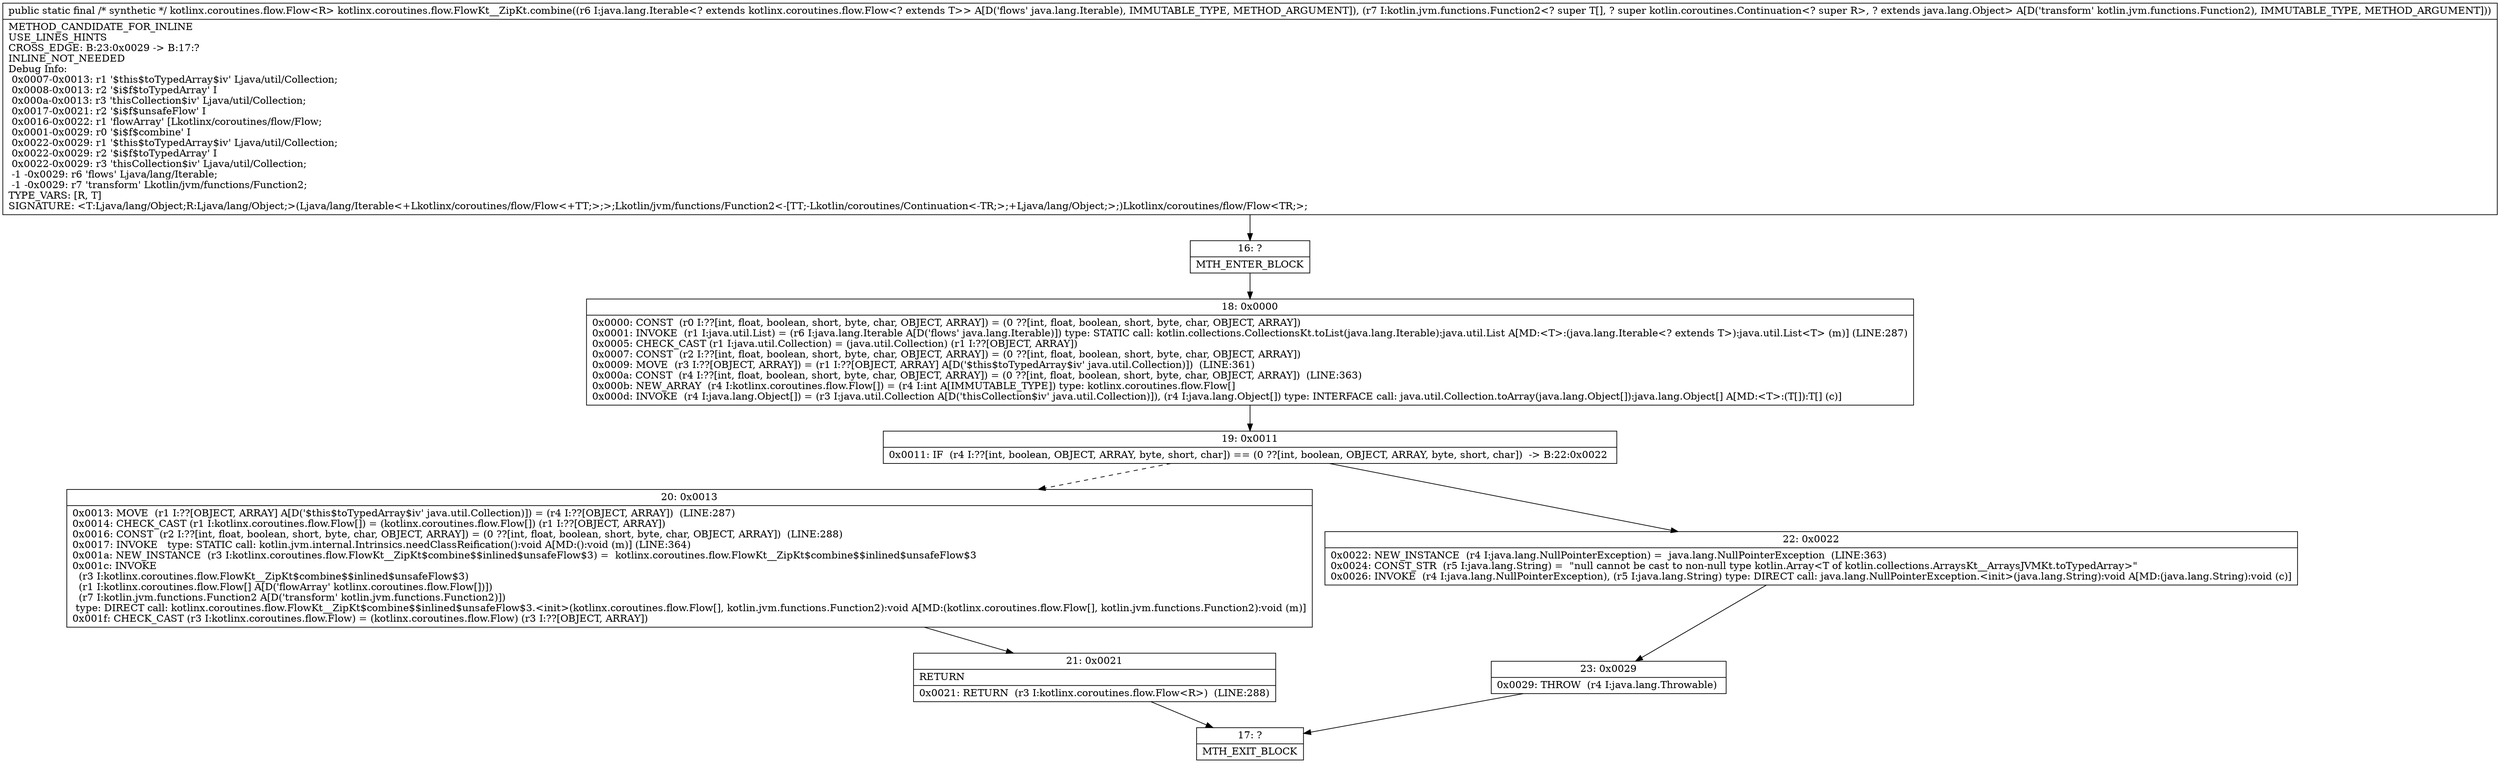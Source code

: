 digraph "CFG forkotlinx.coroutines.flow.FlowKt__ZipKt.combine(Ljava\/lang\/Iterable;Lkotlin\/jvm\/functions\/Function2;)Lkotlinx\/coroutines\/flow\/Flow;" {
Node_16 [shape=record,label="{16\:\ ?|MTH_ENTER_BLOCK\l}"];
Node_18 [shape=record,label="{18\:\ 0x0000|0x0000: CONST  (r0 I:??[int, float, boolean, short, byte, char, OBJECT, ARRAY]) = (0 ??[int, float, boolean, short, byte, char, OBJECT, ARRAY]) \l0x0001: INVOKE  (r1 I:java.util.List) = (r6 I:java.lang.Iterable A[D('flows' java.lang.Iterable)]) type: STATIC call: kotlin.collections.CollectionsKt.toList(java.lang.Iterable):java.util.List A[MD:\<T\>:(java.lang.Iterable\<? extends T\>):java.util.List\<T\> (m)] (LINE:287)\l0x0005: CHECK_CAST (r1 I:java.util.Collection) = (java.util.Collection) (r1 I:??[OBJECT, ARRAY]) \l0x0007: CONST  (r2 I:??[int, float, boolean, short, byte, char, OBJECT, ARRAY]) = (0 ??[int, float, boolean, short, byte, char, OBJECT, ARRAY]) \l0x0009: MOVE  (r3 I:??[OBJECT, ARRAY]) = (r1 I:??[OBJECT, ARRAY] A[D('$this$toTypedArray$iv' java.util.Collection)])  (LINE:361)\l0x000a: CONST  (r4 I:??[int, float, boolean, short, byte, char, OBJECT, ARRAY]) = (0 ??[int, float, boolean, short, byte, char, OBJECT, ARRAY])  (LINE:363)\l0x000b: NEW_ARRAY  (r4 I:kotlinx.coroutines.flow.Flow[]) = (r4 I:int A[IMMUTABLE_TYPE]) type: kotlinx.coroutines.flow.Flow[] \l0x000d: INVOKE  (r4 I:java.lang.Object[]) = (r3 I:java.util.Collection A[D('thisCollection$iv' java.util.Collection)]), (r4 I:java.lang.Object[]) type: INTERFACE call: java.util.Collection.toArray(java.lang.Object[]):java.lang.Object[] A[MD:\<T\>:(T[]):T[] (c)]\l}"];
Node_19 [shape=record,label="{19\:\ 0x0011|0x0011: IF  (r4 I:??[int, boolean, OBJECT, ARRAY, byte, short, char]) == (0 ??[int, boolean, OBJECT, ARRAY, byte, short, char])  \-\> B:22:0x0022 \l}"];
Node_20 [shape=record,label="{20\:\ 0x0013|0x0013: MOVE  (r1 I:??[OBJECT, ARRAY] A[D('$this$toTypedArray$iv' java.util.Collection)]) = (r4 I:??[OBJECT, ARRAY])  (LINE:287)\l0x0014: CHECK_CAST (r1 I:kotlinx.coroutines.flow.Flow[]) = (kotlinx.coroutines.flow.Flow[]) (r1 I:??[OBJECT, ARRAY]) \l0x0016: CONST  (r2 I:??[int, float, boolean, short, byte, char, OBJECT, ARRAY]) = (0 ??[int, float, boolean, short, byte, char, OBJECT, ARRAY])  (LINE:288)\l0x0017: INVOKE   type: STATIC call: kotlin.jvm.internal.Intrinsics.needClassReification():void A[MD:():void (m)] (LINE:364)\l0x001a: NEW_INSTANCE  (r3 I:kotlinx.coroutines.flow.FlowKt__ZipKt$combine$$inlined$unsafeFlow$3) =  kotlinx.coroutines.flow.FlowKt__ZipKt$combine$$inlined$unsafeFlow$3 \l0x001c: INVOKE  \l  (r3 I:kotlinx.coroutines.flow.FlowKt__ZipKt$combine$$inlined$unsafeFlow$3)\l  (r1 I:kotlinx.coroutines.flow.Flow[] A[D('flowArray' kotlinx.coroutines.flow.Flow[])])\l  (r7 I:kotlin.jvm.functions.Function2 A[D('transform' kotlin.jvm.functions.Function2)])\l type: DIRECT call: kotlinx.coroutines.flow.FlowKt__ZipKt$combine$$inlined$unsafeFlow$3.\<init\>(kotlinx.coroutines.flow.Flow[], kotlin.jvm.functions.Function2):void A[MD:(kotlinx.coroutines.flow.Flow[], kotlin.jvm.functions.Function2):void (m)]\l0x001f: CHECK_CAST (r3 I:kotlinx.coroutines.flow.Flow) = (kotlinx.coroutines.flow.Flow) (r3 I:??[OBJECT, ARRAY]) \l}"];
Node_21 [shape=record,label="{21\:\ 0x0021|RETURN\l|0x0021: RETURN  (r3 I:kotlinx.coroutines.flow.Flow\<R\>)  (LINE:288)\l}"];
Node_17 [shape=record,label="{17\:\ ?|MTH_EXIT_BLOCK\l}"];
Node_22 [shape=record,label="{22\:\ 0x0022|0x0022: NEW_INSTANCE  (r4 I:java.lang.NullPointerException) =  java.lang.NullPointerException  (LINE:363)\l0x0024: CONST_STR  (r5 I:java.lang.String) =  \"null cannot be cast to non\-null type kotlin.Array\<T of kotlin.collections.ArraysKt__ArraysJVMKt.toTypedArray\>\" \l0x0026: INVOKE  (r4 I:java.lang.NullPointerException), (r5 I:java.lang.String) type: DIRECT call: java.lang.NullPointerException.\<init\>(java.lang.String):void A[MD:(java.lang.String):void (c)]\l}"];
Node_23 [shape=record,label="{23\:\ 0x0029|0x0029: THROW  (r4 I:java.lang.Throwable) \l}"];
MethodNode[shape=record,label="{public static final \/* synthetic *\/ kotlinx.coroutines.flow.Flow\<R\> kotlinx.coroutines.flow.FlowKt__ZipKt.combine((r6 I:java.lang.Iterable\<? extends kotlinx.coroutines.flow.Flow\<? extends T\>\> A[D('flows' java.lang.Iterable), IMMUTABLE_TYPE, METHOD_ARGUMENT]), (r7 I:kotlin.jvm.functions.Function2\<? super T[], ? super kotlin.coroutines.Continuation\<? super R\>, ? extends java.lang.Object\> A[D('transform' kotlin.jvm.functions.Function2), IMMUTABLE_TYPE, METHOD_ARGUMENT]))  | METHOD_CANDIDATE_FOR_INLINE\lUSE_LINES_HINTS\lCROSS_EDGE: B:23:0x0029 \-\> B:17:?\lINLINE_NOT_NEEDED\lDebug Info:\l  0x0007\-0x0013: r1 '$this$toTypedArray$iv' Ljava\/util\/Collection;\l  0x0008\-0x0013: r2 '$i$f$toTypedArray' I\l  0x000a\-0x0013: r3 'thisCollection$iv' Ljava\/util\/Collection;\l  0x0017\-0x0021: r2 '$i$f$unsafeFlow' I\l  0x0016\-0x0022: r1 'flowArray' [Lkotlinx\/coroutines\/flow\/Flow;\l  0x0001\-0x0029: r0 '$i$f$combine' I\l  0x0022\-0x0029: r1 '$this$toTypedArray$iv' Ljava\/util\/Collection;\l  0x0022\-0x0029: r2 '$i$f$toTypedArray' I\l  0x0022\-0x0029: r3 'thisCollection$iv' Ljava\/util\/Collection;\l  \-1 \-0x0029: r6 'flows' Ljava\/lang\/Iterable;\l  \-1 \-0x0029: r7 'transform' Lkotlin\/jvm\/functions\/Function2;\lTYPE_VARS: [R, T]\lSIGNATURE: \<T:Ljava\/lang\/Object;R:Ljava\/lang\/Object;\>(Ljava\/lang\/Iterable\<+Lkotlinx\/coroutines\/flow\/Flow\<+TT;\>;\>;Lkotlin\/jvm\/functions\/Function2\<\-[TT;\-Lkotlin\/coroutines\/Continuation\<\-TR;\>;+Ljava\/lang\/Object;\>;)Lkotlinx\/coroutines\/flow\/Flow\<TR;\>;\l}"];
MethodNode -> Node_16;Node_16 -> Node_18;
Node_18 -> Node_19;
Node_19 -> Node_20[style=dashed];
Node_19 -> Node_22;
Node_20 -> Node_21;
Node_21 -> Node_17;
Node_22 -> Node_23;
Node_23 -> Node_17;
}

